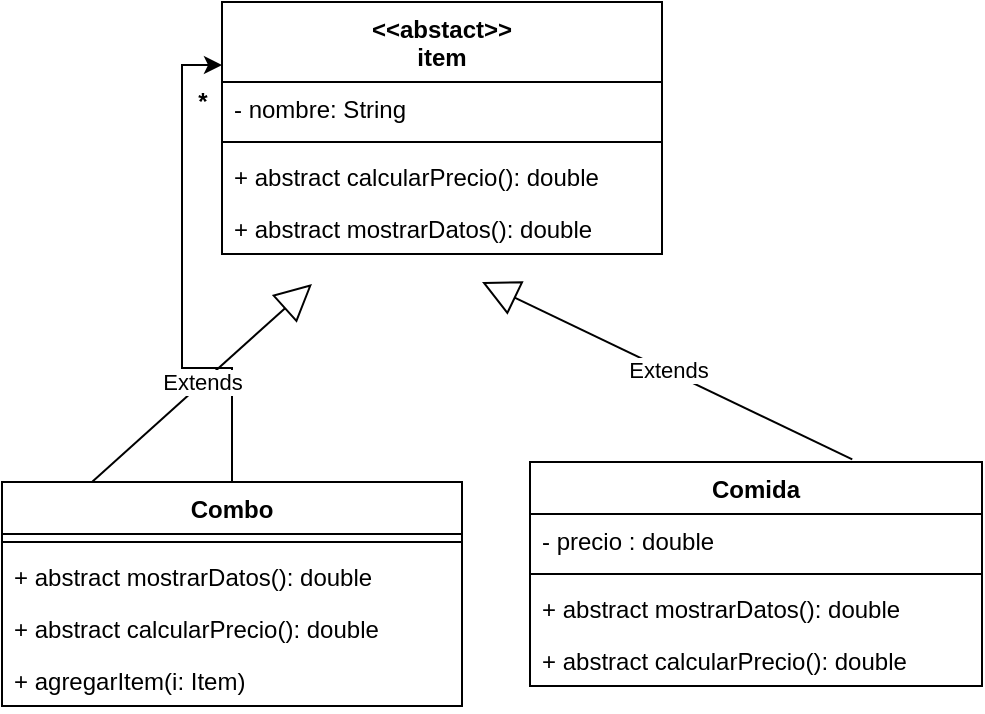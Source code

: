 <mxfile version="15.8.7" type="device"><diagram id="zEvOvb8KFB1cbj5x4lDD" name="Página-1"><mxGraphModel dx="651" dy="569" grid="1" gridSize="10" guides="1" tooltips="1" connect="1" arrows="1" fold="1" page="1" pageScale="1" pageWidth="827" pageHeight="1169" math="0" shadow="0"><root><mxCell id="0"/><mxCell id="1" parent="0"/><mxCell id="H9pMXX2qDwokOq3oUf34-15" style="edgeStyle=orthogonalEdgeStyle;rounded=0;orthogonalLoop=1;jettySize=auto;html=1;entryX=0;entryY=0.25;entryDx=0;entryDy=0;" edge="1" parent="1" source="H9pMXX2qDwokOq3oUf34-1" target="H9pMXX2qDwokOq3oUf34-9"><mxGeometry relative="1" as="geometry"/></mxCell><mxCell id="H9pMXX2qDwokOq3oUf34-1" value="Combo" style="swimlane;fontStyle=1;align=center;verticalAlign=top;childLayout=stackLayout;horizontal=1;startSize=26;horizontalStack=0;resizeParent=1;resizeParentMax=0;resizeLast=0;collapsible=1;marginBottom=0;" vertex="1" parent="1"><mxGeometry x="70" y="320" width="230" height="112" as="geometry"/></mxCell><mxCell id="H9pMXX2qDwokOq3oUf34-3" value="" style="line;strokeWidth=1;fillColor=none;align=left;verticalAlign=middle;spacingTop=-1;spacingLeft=3;spacingRight=3;rotatable=0;labelPosition=right;points=[];portConstraint=eastwest;" vertex="1" parent="H9pMXX2qDwokOq3oUf34-1"><mxGeometry y="26" width="230" height="8" as="geometry"/></mxCell><mxCell id="H9pMXX2qDwokOq3oUf34-19" value="+ abstract mostrarDatos(): double" style="text;strokeColor=none;fillColor=none;align=left;verticalAlign=top;spacingLeft=4;spacingRight=4;overflow=hidden;rotatable=0;points=[[0,0.5],[1,0.5]];portConstraint=eastwest;" vertex="1" parent="H9pMXX2qDwokOq3oUf34-1"><mxGeometry y="34" width="230" height="26" as="geometry"/></mxCell><mxCell id="H9pMXX2qDwokOq3oUf34-18" value="+ abstract calcularPrecio(): double" style="text;strokeColor=none;fillColor=none;align=left;verticalAlign=top;spacingLeft=4;spacingRight=4;overflow=hidden;rotatable=0;points=[[0,0.5],[1,0.5]];portConstraint=eastwest;" vertex="1" parent="H9pMXX2qDwokOq3oUf34-1"><mxGeometry y="60" width="230" height="26" as="geometry"/></mxCell><mxCell id="H9pMXX2qDwokOq3oUf34-22" value="+ agregarItem(i: Item)" style="text;strokeColor=none;fillColor=none;align=left;verticalAlign=top;spacingLeft=4;spacingRight=4;overflow=hidden;rotatable=0;points=[[0,0.5],[1,0.5]];portConstraint=eastwest;" vertex="1" parent="H9pMXX2qDwokOq3oUf34-1"><mxGeometry y="86" width="230" height="26" as="geometry"/></mxCell><mxCell id="H9pMXX2qDwokOq3oUf34-5" value="Comida" style="swimlane;fontStyle=1;align=center;verticalAlign=top;childLayout=stackLayout;horizontal=1;startSize=26;horizontalStack=0;resizeParent=1;resizeParentMax=0;resizeLast=0;collapsible=1;marginBottom=0;" vertex="1" parent="1"><mxGeometry x="334" y="310" width="226" height="112" as="geometry"/></mxCell><mxCell id="H9pMXX2qDwokOq3oUf34-6" value="- precio : double" style="text;strokeColor=none;fillColor=none;align=left;verticalAlign=top;spacingLeft=4;spacingRight=4;overflow=hidden;rotatable=0;points=[[0,0.5],[1,0.5]];portConstraint=eastwest;" vertex="1" parent="H9pMXX2qDwokOq3oUf34-5"><mxGeometry y="26" width="226" height="26" as="geometry"/></mxCell><mxCell id="H9pMXX2qDwokOq3oUf34-7" value="" style="line;strokeWidth=1;fillColor=none;align=left;verticalAlign=middle;spacingTop=-1;spacingLeft=3;spacingRight=3;rotatable=0;labelPosition=right;points=[];portConstraint=eastwest;" vertex="1" parent="H9pMXX2qDwokOq3oUf34-5"><mxGeometry y="52" width="226" height="8" as="geometry"/></mxCell><mxCell id="H9pMXX2qDwokOq3oUf34-20" value="+ abstract mostrarDatos(): double" style="text;strokeColor=none;fillColor=none;align=left;verticalAlign=top;spacingLeft=4;spacingRight=4;overflow=hidden;rotatable=0;points=[[0,0.5],[1,0.5]];portConstraint=eastwest;" vertex="1" parent="H9pMXX2qDwokOq3oUf34-5"><mxGeometry y="60" width="226" height="26" as="geometry"/></mxCell><mxCell id="H9pMXX2qDwokOq3oUf34-21" value="+ abstract calcularPrecio(): double" style="text;strokeColor=none;fillColor=none;align=left;verticalAlign=top;spacingLeft=4;spacingRight=4;overflow=hidden;rotatable=0;points=[[0,0.5],[1,0.5]];portConstraint=eastwest;" vertex="1" parent="H9pMXX2qDwokOq3oUf34-5"><mxGeometry y="86" width="226" height="26" as="geometry"/></mxCell><mxCell id="H9pMXX2qDwokOq3oUf34-9" value="&lt;&lt;abstact&gt;&gt;&#10;item" style="swimlane;fontStyle=1;align=center;verticalAlign=top;childLayout=stackLayout;horizontal=1;startSize=40;horizontalStack=0;resizeParent=1;resizeParentMax=0;resizeLast=0;collapsible=1;marginBottom=0;" vertex="1" parent="1"><mxGeometry x="180" y="80" width="220" height="126" as="geometry"/></mxCell><mxCell id="H9pMXX2qDwokOq3oUf34-10" value="- nombre: String " style="text;strokeColor=none;fillColor=none;align=left;verticalAlign=top;spacingLeft=4;spacingRight=4;overflow=hidden;rotatable=0;points=[[0,0.5],[1,0.5]];portConstraint=eastwest;" vertex="1" parent="H9pMXX2qDwokOq3oUf34-9"><mxGeometry y="40" width="220" height="26" as="geometry"/></mxCell><mxCell id="H9pMXX2qDwokOq3oUf34-11" value="" style="line;strokeWidth=1;fillColor=none;align=left;verticalAlign=middle;spacingTop=-1;spacingLeft=3;spacingRight=3;rotatable=0;labelPosition=right;points=[];portConstraint=eastwest;" vertex="1" parent="H9pMXX2qDwokOq3oUf34-9"><mxGeometry y="66" width="220" height="8" as="geometry"/></mxCell><mxCell id="H9pMXX2qDwokOq3oUf34-12" value="+ abstract calcularPrecio(): double" style="text;strokeColor=none;fillColor=none;align=left;verticalAlign=top;spacingLeft=4;spacingRight=4;overflow=hidden;rotatable=0;points=[[0,0.5],[1,0.5]];portConstraint=eastwest;" vertex="1" parent="H9pMXX2qDwokOq3oUf34-9"><mxGeometry y="74" width="220" height="26" as="geometry"/></mxCell><mxCell id="H9pMXX2qDwokOq3oUf34-17" value="+ abstract mostrarDatos(): double" style="text;strokeColor=none;fillColor=none;align=left;verticalAlign=top;spacingLeft=4;spacingRight=4;overflow=hidden;rotatable=0;points=[[0,0.5],[1,0.5]];portConstraint=eastwest;" vertex="1" parent="H9pMXX2qDwokOq3oUf34-9"><mxGeometry y="100" width="220" height="26" as="geometry"/></mxCell><mxCell id="H9pMXX2qDwokOq3oUf34-13" value="Extends" style="endArrow=block;endSize=16;endFill=0;html=1;rounded=0;exitX=0.713;exitY=-0.012;exitDx=0;exitDy=0;exitPerimeter=0;" edge="1" parent="1" source="H9pMXX2qDwokOq3oUf34-5"><mxGeometry width="160" relative="1" as="geometry"><mxPoint x="380" y="310" as="sourcePoint"/><mxPoint x="310" y="220" as="targetPoint"/></mxGeometry></mxCell><mxCell id="H9pMXX2qDwokOq3oUf34-14" value="Extends" style="endArrow=block;endSize=16;endFill=0;html=1;rounded=0;" edge="1" parent="1"><mxGeometry width="160" relative="1" as="geometry"><mxPoint x="115" y="320" as="sourcePoint"/><mxPoint x="225" y="221" as="targetPoint"/></mxGeometry></mxCell><mxCell id="H9pMXX2qDwokOq3oUf34-16" value="&lt;b&gt;*&lt;/b&gt;" style="text;html=1;align=center;verticalAlign=middle;resizable=0;points=[];autosize=1;strokeColor=none;fillColor=none;" vertex="1" parent="1"><mxGeometry x="160" y="120" width="20" height="20" as="geometry"/></mxCell></root></mxGraphModel></diagram></mxfile>
